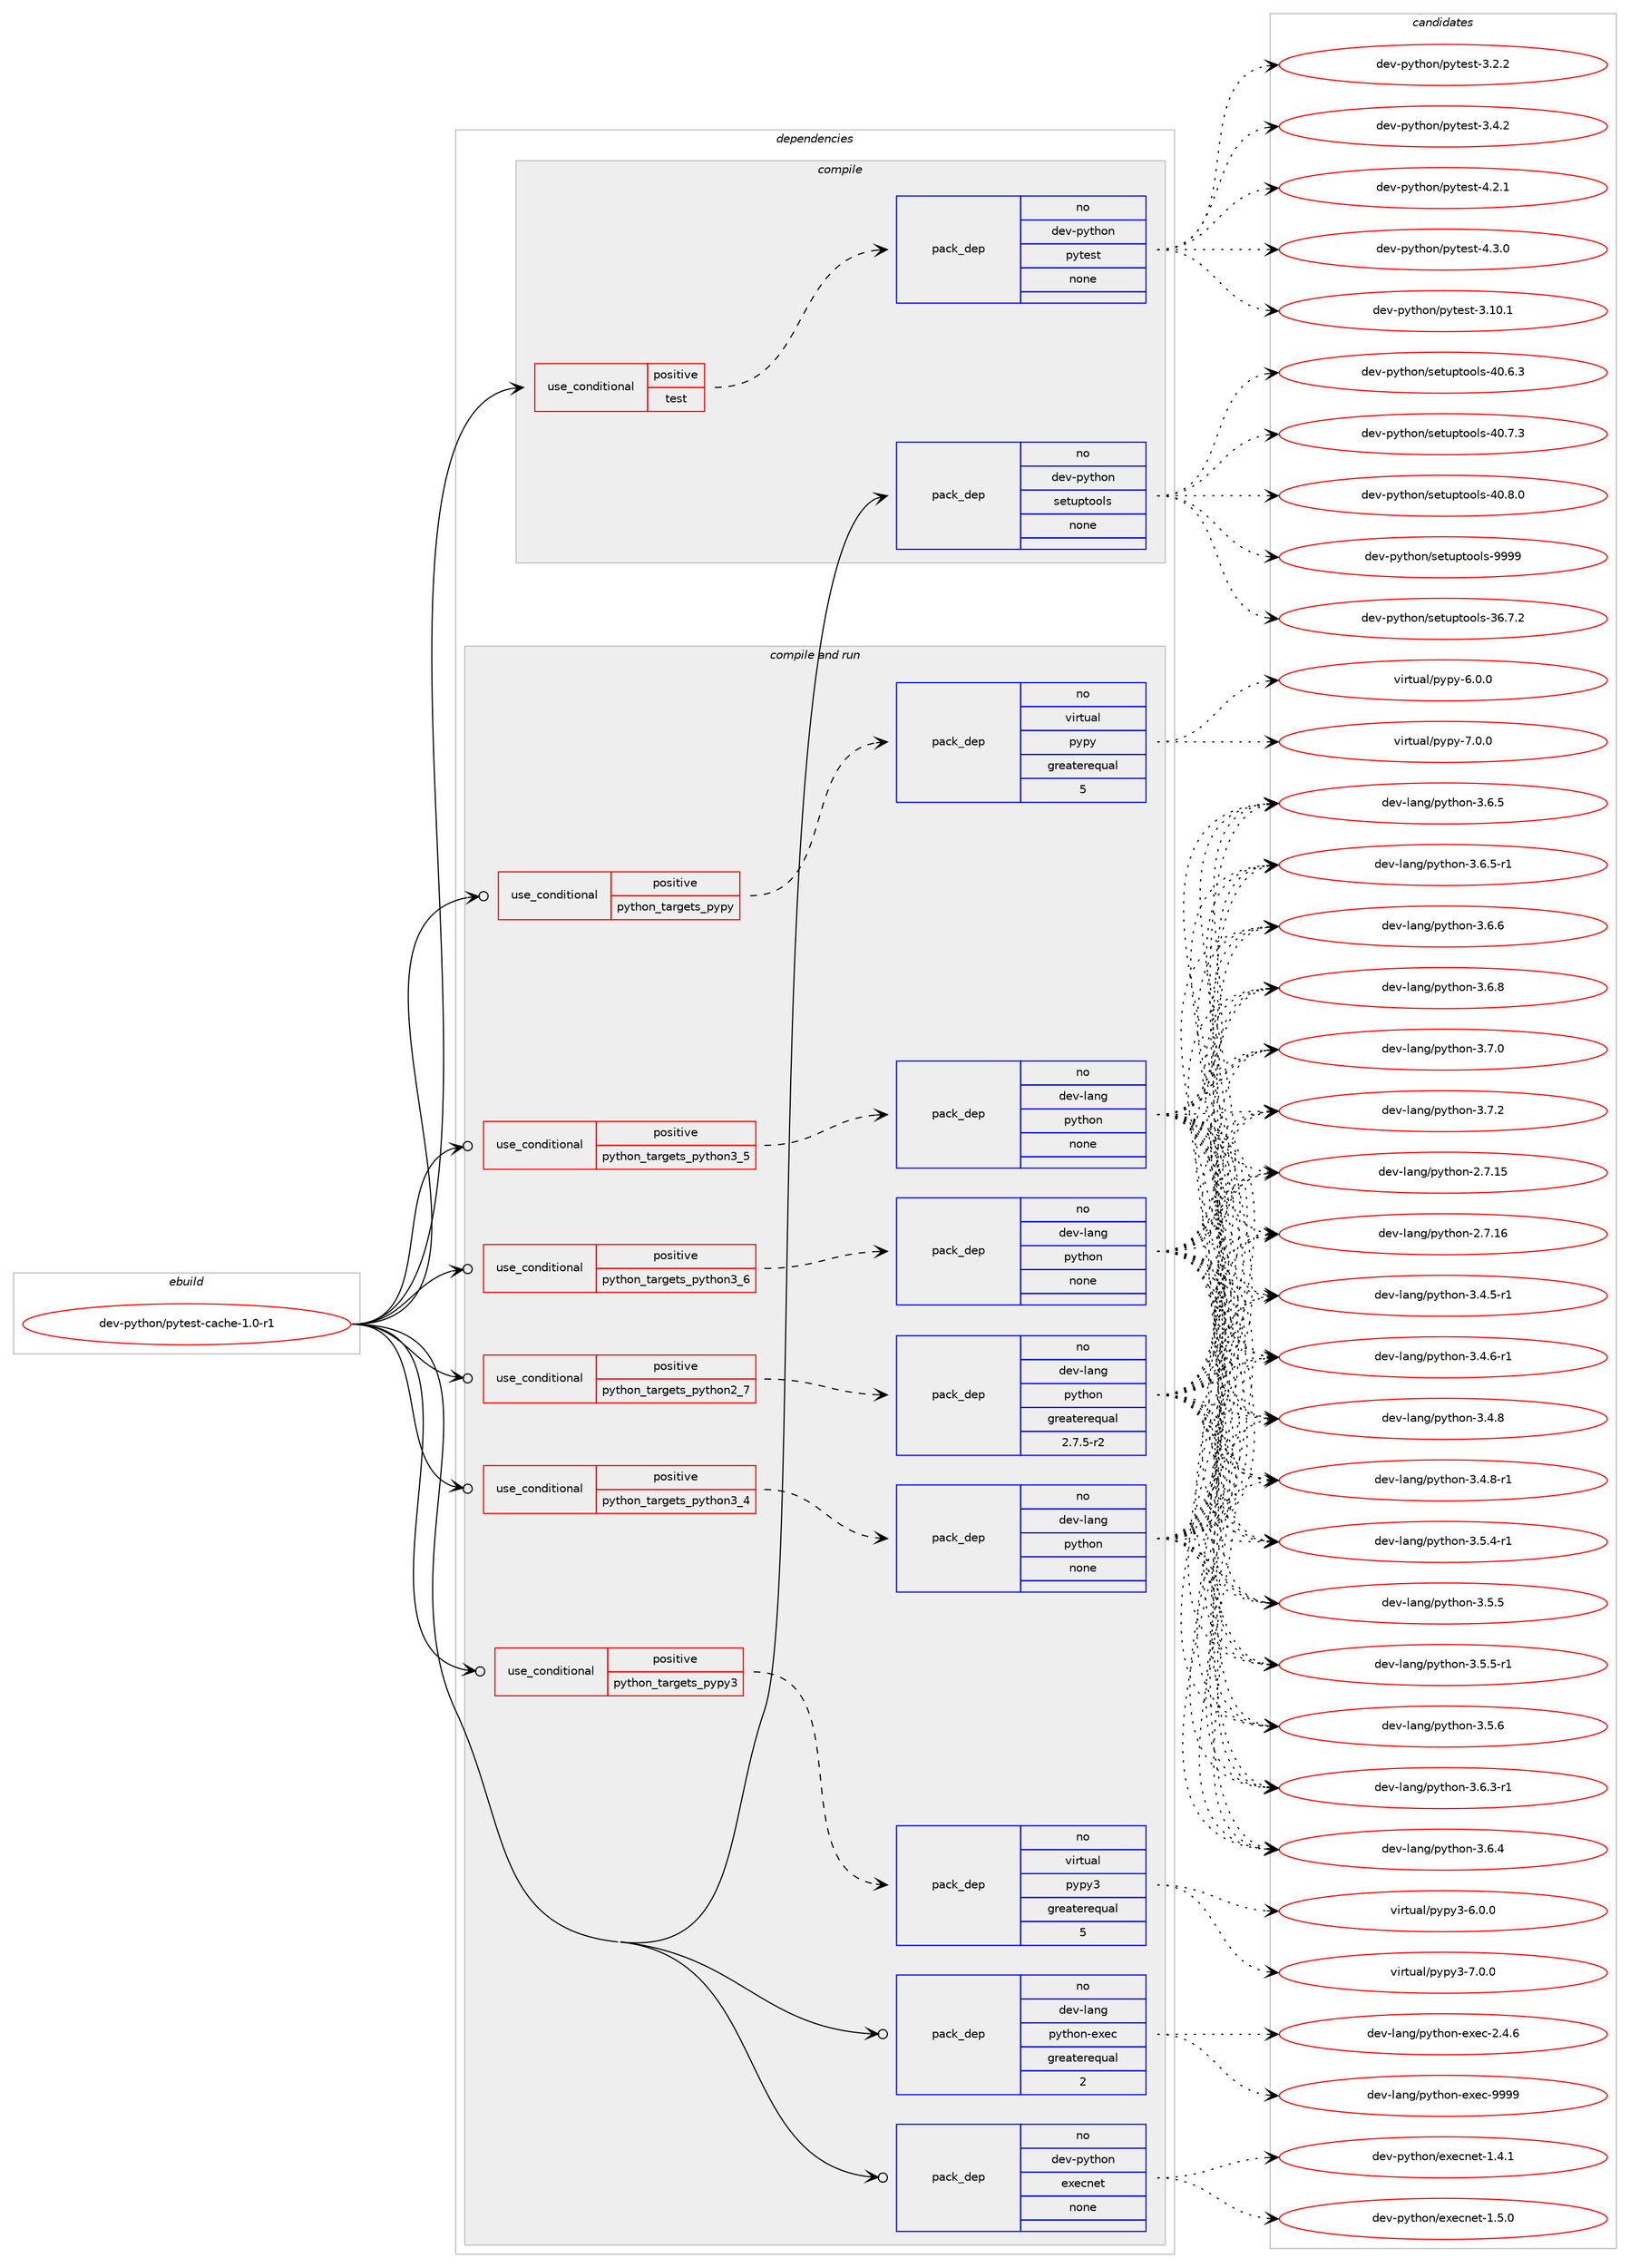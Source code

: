 digraph prolog {

# *************
# Graph options
# *************

newrank=true;
concentrate=true;
compound=true;
graph [rankdir=LR,fontname=Helvetica,fontsize=10,ranksep=1.5];#, ranksep=2.5, nodesep=0.2];
edge  [arrowhead=vee];
node  [fontname=Helvetica,fontsize=10];

# **********
# The ebuild
# **********

subgraph cluster_leftcol {
color=gray;
rank=same;
label=<<i>ebuild</i>>;
id [label="dev-python/pytest-cache-1.0-r1", color=red, width=4, href="../dev-python/pytest-cache-1.0-r1.svg"];
}

# ****************
# The dependencies
# ****************

subgraph cluster_midcol {
color=gray;
label=<<i>dependencies</i>>;
subgraph cluster_compile {
fillcolor="#eeeeee";
style=filled;
label=<<i>compile</i>>;
subgraph cond381991 {
dependency1432913 [label=<<TABLE BORDER="0" CELLBORDER="1" CELLSPACING="0" CELLPADDING="4"><TR><TD ROWSPAN="3" CELLPADDING="10">use_conditional</TD></TR><TR><TD>positive</TD></TR><TR><TD>test</TD></TR></TABLE>>, shape=none, color=red];
subgraph pack1027578 {
dependency1432914 [label=<<TABLE BORDER="0" CELLBORDER="1" CELLSPACING="0" CELLPADDING="4" WIDTH="220"><TR><TD ROWSPAN="6" CELLPADDING="30">pack_dep</TD></TR><TR><TD WIDTH="110">no</TD></TR><TR><TD>dev-python</TD></TR><TR><TD>pytest</TD></TR><TR><TD>none</TD></TR><TR><TD></TD></TR></TABLE>>, shape=none, color=blue];
}
dependency1432913:e -> dependency1432914:w [weight=20,style="dashed",arrowhead="vee"];
}
id:e -> dependency1432913:w [weight=20,style="solid",arrowhead="vee"];
subgraph pack1027579 {
dependency1432915 [label=<<TABLE BORDER="0" CELLBORDER="1" CELLSPACING="0" CELLPADDING="4" WIDTH="220"><TR><TD ROWSPAN="6" CELLPADDING="30">pack_dep</TD></TR><TR><TD WIDTH="110">no</TD></TR><TR><TD>dev-python</TD></TR><TR><TD>setuptools</TD></TR><TR><TD>none</TD></TR><TR><TD></TD></TR></TABLE>>, shape=none, color=blue];
}
id:e -> dependency1432915:w [weight=20,style="solid",arrowhead="vee"];
}
subgraph cluster_compileandrun {
fillcolor="#eeeeee";
style=filled;
label=<<i>compile and run</i>>;
subgraph cond381992 {
dependency1432916 [label=<<TABLE BORDER="0" CELLBORDER="1" CELLSPACING="0" CELLPADDING="4"><TR><TD ROWSPAN="3" CELLPADDING="10">use_conditional</TD></TR><TR><TD>positive</TD></TR><TR><TD>python_targets_pypy</TD></TR></TABLE>>, shape=none, color=red];
subgraph pack1027580 {
dependency1432917 [label=<<TABLE BORDER="0" CELLBORDER="1" CELLSPACING="0" CELLPADDING="4" WIDTH="220"><TR><TD ROWSPAN="6" CELLPADDING="30">pack_dep</TD></TR><TR><TD WIDTH="110">no</TD></TR><TR><TD>virtual</TD></TR><TR><TD>pypy</TD></TR><TR><TD>greaterequal</TD></TR><TR><TD>5</TD></TR></TABLE>>, shape=none, color=blue];
}
dependency1432916:e -> dependency1432917:w [weight=20,style="dashed",arrowhead="vee"];
}
id:e -> dependency1432916:w [weight=20,style="solid",arrowhead="odotvee"];
subgraph cond381993 {
dependency1432918 [label=<<TABLE BORDER="0" CELLBORDER="1" CELLSPACING="0" CELLPADDING="4"><TR><TD ROWSPAN="3" CELLPADDING="10">use_conditional</TD></TR><TR><TD>positive</TD></TR><TR><TD>python_targets_pypy3</TD></TR></TABLE>>, shape=none, color=red];
subgraph pack1027581 {
dependency1432919 [label=<<TABLE BORDER="0" CELLBORDER="1" CELLSPACING="0" CELLPADDING="4" WIDTH="220"><TR><TD ROWSPAN="6" CELLPADDING="30">pack_dep</TD></TR><TR><TD WIDTH="110">no</TD></TR><TR><TD>virtual</TD></TR><TR><TD>pypy3</TD></TR><TR><TD>greaterequal</TD></TR><TR><TD>5</TD></TR></TABLE>>, shape=none, color=blue];
}
dependency1432918:e -> dependency1432919:w [weight=20,style="dashed",arrowhead="vee"];
}
id:e -> dependency1432918:w [weight=20,style="solid",arrowhead="odotvee"];
subgraph cond381994 {
dependency1432920 [label=<<TABLE BORDER="0" CELLBORDER="1" CELLSPACING="0" CELLPADDING="4"><TR><TD ROWSPAN="3" CELLPADDING="10">use_conditional</TD></TR><TR><TD>positive</TD></TR><TR><TD>python_targets_python2_7</TD></TR></TABLE>>, shape=none, color=red];
subgraph pack1027582 {
dependency1432921 [label=<<TABLE BORDER="0" CELLBORDER="1" CELLSPACING="0" CELLPADDING="4" WIDTH="220"><TR><TD ROWSPAN="6" CELLPADDING="30">pack_dep</TD></TR><TR><TD WIDTH="110">no</TD></TR><TR><TD>dev-lang</TD></TR><TR><TD>python</TD></TR><TR><TD>greaterequal</TD></TR><TR><TD>2.7.5-r2</TD></TR></TABLE>>, shape=none, color=blue];
}
dependency1432920:e -> dependency1432921:w [weight=20,style="dashed",arrowhead="vee"];
}
id:e -> dependency1432920:w [weight=20,style="solid",arrowhead="odotvee"];
subgraph cond381995 {
dependency1432922 [label=<<TABLE BORDER="0" CELLBORDER="1" CELLSPACING="0" CELLPADDING="4"><TR><TD ROWSPAN="3" CELLPADDING="10">use_conditional</TD></TR><TR><TD>positive</TD></TR><TR><TD>python_targets_python3_4</TD></TR></TABLE>>, shape=none, color=red];
subgraph pack1027583 {
dependency1432923 [label=<<TABLE BORDER="0" CELLBORDER="1" CELLSPACING="0" CELLPADDING="4" WIDTH="220"><TR><TD ROWSPAN="6" CELLPADDING="30">pack_dep</TD></TR><TR><TD WIDTH="110">no</TD></TR><TR><TD>dev-lang</TD></TR><TR><TD>python</TD></TR><TR><TD>none</TD></TR><TR><TD></TD></TR></TABLE>>, shape=none, color=blue];
}
dependency1432922:e -> dependency1432923:w [weight=20,style="dashed",arrowhead="vee"];
}
id:e -> dependency1432922:w [weight=20,style="solid",arrowhead="odotvee"];
subgraph cond381996 {
dependency1432924 [label=<<TABLE BORDER="0" CELLBORDER="1" CELLSPACING="0" CELLPADDING="4"><TR><TD ROWSPAN="3" CELLPADDING="10">use_conditional</TD></TR><TR><TD>positive</TD></TR><TR><TD>python_targets_python3_5</TD></TR></TABLE>>, shape=none, color=red];
subgraph pack1027584 {
dependency1432925 [label=<<TABLE BORDER="0" CELLBORDER="1" CELLSPACING="0" CELLPADDING="4" WIDTH="220"><TR><TD ROWSPAN="6" CELLPADDING="30">pack_dep</TD></TR><TR><TD WIDTH="110">no</TD></TR><TR><TD>dev-lang</TD></TR><TR><TD>python</TD></TR><TR><TD>none</TD></TR><TR><TD></TD></TR></TABLE>>, shape=none, color=blue];
}
dependency1432924:e -> dependency1432925:w [weight=20,style="dashed",arrowhead="vee"];
}
id:e -> dependency1432924:w [weight=20,style="solid",arrowhead="odotvee"];
subgraph cond381997 {
dependency1432926 [label=<<TABLE BORDER="0" CELLBORDER="1" CELLSPACING="0" CELLPADDING="4"><TR><TD ROWSPAN="3" CELLPADDING="10">use_conditional</TD></TR><TR><TD>positive</TD></TR><TR><TD>python_targets_python3_6</TD></TR></TABLE>>, shape=none, color=red];
subgraph pack1027585 {
dependency1432927 [label=<<TABLE BORDER="0" CELLBORDER="1" CELLSPACING="0" CELLPADDING="4" WIDTH="220"><TR><TD ROWSPAN="6" CELLPADDING="30">pack_dep</TD></TR><TR><TD WIDTH="110">no</TD></TR><TR><TD>dev-lang</TD></TR><TR><TD>python</TD></TR><TR><TD>none</TD></TR><TR><TD></TD></TR></TABLE>>, shape=none, color=blue];
}
dependency1432926:e -> dependency1432927:w [weight=20,style="dashed",arrowhead="vee"];
}
id:e -> dependency1432926:w [weight=20,style="solid",arrowhead="odotvee"];
subgraph pack1027586 {
dependency1432928 [label=<<TABLE BORDER="0" CELLBORDER="1" CELLSPACING="0" CELLPADDING="4" WIDTH="220"><TR><TD ROWSPAN="6" CELLPADDING="30">pack_dep</TD></TR><TR><TD WIDTH="110">no</TD></TR><TR><TD>dev-lang</TD></TR><TR><TD>python-exec</TD></TR><TR><TD>greaterequal</TD></TR><TR><TD>2</TD></TR></TABLE>>, shape=none, color=blue];
}
id:e -> dependency1432928:w [weight=20,style="solid",arrowhead="odotvee"];
subgraph pack1027587 {
dependency1432929 [label=<<TABLE BORDER="0" CELLBORDER="1" CELLSPACING="0" CELLPADDING="4" WIDTH="220"><TR><TD ROWSPAN="6" CELLPADDING="30">pack_dep</TD></TR><TR><TD WIDTH="110">no</TD></TR><TR><TD>dev-python</TD></TR><TR><TD>execnet</TD></TR><TR><TD>none</TD></TR><TR><TD></TD></TR></TABLE>>, shape=none, color=blue];
}
id:e -> dependency1432929:w [weight=20,style="solid",arrowhead="odotvee"];
}
subgraph cluster_run {
fillcolor="#eeeeee";
style=filled;
label=<<i>run</i>>;
}
}

# **************
# The candidates
# **************

subgraph cluster_choices {
rank=same;
color=gray;
label=<<i>candidates</i>>;

subgraph choice1027578 {
color=black;
nodesep=1;
choice100101118451121211161041111104711212111610111511645514649484649 [label="dev-python/pytest-3.10.1", color=red, width=4,href="../dev-python/pytest-3.10.1.svg"];
choice1001011184511212111610411111047112121116101115116455146504650 [label="dev-python/pytest-3.2.2", color=red, width=4,href="../dev-python/pytest-3.2.2.svg"];
choice1001011184511212111610411111047112121116101115116455146524650 [label="dev-python/pytest-3.4.2", color=red, width=4,href="../dev-python/pytest-3.4.2.svg"];
choice1001011184511212111610411111047112121116101115116455246504649 [label="dev-python/pytest-4.2.1", color=red, width=4,href="../dev-python/pytest-4.2.1.svg"];
choice1001011184511212111610411111047112121116101115116455246514648 [label="dev-python/pytest-4.3.0", color=red, width=4,href="../dev-python/pytest-4.3.0.svg"];
dependency1432914:e -> choice100101118451121211161041111104711212111610111511645514649484649:w [style=dotted,weight="100"];
dependency1432914:e -> choice1001011184511212111610411111047112121116101115116455146504650:w [style=dotted,weight="100"];
dependency1432914:e -> choice1001011184511212111610411111047112121116101115116455146524650:w [style=dotted,weight="100"];
dependency1432914:e -> choice1001011184511212111610411111047112121116101115116455246504649:w [style=dotted,weight="100"];
dependency1432914:e -> choice1001011184511212111610411111047112121116101115116455246514648:w [style=dotted,weight="100"];
}
subgraph choice1027579 {
color=black;
nodesep=1;
choice100101118451121211161041111104711510111611711211611111110811545515446554650 [label="dev-python/setuptools-36.7.2", color=red, width=4,href="../dev-python/setuptools-36.7.2.svg"];
choice100101118451121211161041111104711510111611711211611111110811545524846544651 [label="dev-python/setuptools-40.6.3", color=red, width=4,href="../dev-python/setuptools-40.6.3.svg"];
choice100101118451121211161041111104711510111611711211611111110811545524846554651 [label="dev-python/setuptools-40.7.3", color=red, width=4,href="../dev-python/setuptools-40.7.3.svg"];
choice100101118451121211161041111104711510111611711211611111110811545524846564648 [label="dev-python/setuptools-40.8.0", color=red, width=4,href="../dev-python/setuptools-40.8.0.svg"];
choice10010111845112121116104111110471151011161171121161111111081154557575757 [label="dev-python/setuptools-9999", color=red, width=4,href="../dev-python/setuptools-9999.svg"];
dependency1432915:e -> choice100101118451121211161041111104711510111611711211611111110811545515446554650:w [style=dotted,weight="100"];
dependency1432915:e -> choice100101118451121211161041111104711510111611711211611111110811545524846544651:w [style=dotted,weight="100"];
dependency1432915:e -> choice100101118451121211161041111104711510111611711211611111110811545524846554651:w [style=dotted,weight="100"];
dependency1432915:e -> choice100101118451121211161041111104711510111611711211611111110811545524846564648:w [style=dotted,weight="100"];
dependency1432915:e -> choice10010111845112121116104111110471151011161171121161111111081154557575757:w [style=dotted,weight="100"];
}
subgraph choice1027580 {
color=black;
nodesep=1;
choice1181051141161179710847112121112121455446484648 [label="virtual/pypy-6.0.0", color=red, width=4,href="../virtual/pypy-6.0.0.svg"];
choice1181051141161179710847112121112121455546484648 [label="virtual/pypy-7.0.0", color=red, width=4,href="../virtual/pypy-7.0.0.svg"];
dependency1432917:e -> choice1181051141161179710847112121112121455446484648:w [style=dotted,weight="100"];
dependency1432917:e -> choice1181051141161179710847112121112121455546484648:w [style=dotted,weight="100"];
}
subgraph choice1027581 {
color=black;
nodesep=1;
choice118105114116117971084711212111212151455446484648 [label="virtual/pypy3-6.0.0", color=red, width=4,href="../virtual/pypy3-6.0.0.svg"];
choice118105114116117971084711212111212151455546484648 [label="virtual/pypy3-7.0.0", color=red, width=4,href="../virtual/pypy3-7.0.0.svg"];
dependency1432919:e -> choice118105114116117971084711212111212151455446484648:w [style=dotted,weight="100"];
dependency1432919:e -> choice118105114116117971084711212111212151455546484648:w [style=dotted,weight="100"];
}
subgraph choice1027582 {
color=black;
nodesep=1;
choice10010111845108971101034711212111610411111045504655464953 [label="dev-lang/python-2.7.15", color=red, width=4,href="../dev-lang/python-2.7.15.svg"];
choice10010111845108971101034711212111610411111045504655464954 [label="dev-lang/python-2.7.16", color=red, width=4,href="../dev-lang/python-2.7.16.svg"];
choice1001011184510897110103471121211161041111104551465246534511449 [label="dev-lang/python-3.4.5-r1", color=red, width=4,href="../dev-lang/python-3.4.5-r1.svg"];
choice1001011184510897110103471121211161041111104551465246544511449 [label="dev-lang/python-3.4.6-r1", color=red, width=4,href="../dev-lang/python-3.4.6-r1.svg"];
choice100101118451089711010347112121116104111110455146524656 [label="dev-lang/python-3.4.8", color=red, width=4,href="../dev-lang/python-3.4.8.svg"];
choice1001011184510897110103471121211161041111104551465246564511449 [label="dev-lang/python-3.4.8-r1", color=red, width=4,href="../dev-lang/python-3.4.8-r1.svg"];
choice1001011184510897110103471121211161041111104551465346524511449 [label="dev-lang/python-3.5.4-r1", color=red, width=4,href="../dev-lang/python-3.5.4-r1.svg"];
choice100101118451089711010347112121116104111110455146534653 [label="dev-lang/python-3.5.5", color=red, width=4,href="../dev-lang/python-3.5.5.svg"];
choice1001011184510897110103471121211161041111104551465346534511449 [label="dev-lang/python-3.5.5-r1", color=red, width=4,href="../dev-lang/python-3.5.5-r1.svg"];
choice100101118451089711010347112121116104111110455146534654 [label="dev-lang/python-3.5.6", color=red, width=4,href="../dev-lang/python-3.5.6.svg"];
choice1001011184510897110103471121211161041111104551465446514511449 [label="dev-lang/python-3.6.3-r1", color=red, width=4,href="../dev-lang/python-3.6.3-r1.svg"];
choice100101118451089711010347112121116104111110455146544652 [label="dev-lang/python-3.6.4", color=red, width=4,href="../dev-lang/python-3.6.4.svg"];
choice100101118451089711010347112121116104111110455146544653 [label="dev-lang/python-3.6.5", color=red, width=4,href="../dev-lang/python-3.6.5.svg"];
choice1001011184510897110103471121211161041111104551465446534511449 [label="dev-lang/python-3.6.5-r1", color=red, width=4,href="../dev-lang/python-3.6.5-r1.svg"];
choice100101118451089711010347112121116104111110455146544654 [label="dev-lang/python-3.6.6", color=red, width=4,href="../dev-lang/python-3.6.6.svg"];
choice100101118451089711010347112121116104111110455146544656 [label="dev-lang/python-3.6.8", color=red, width=4,href="../dev-lang/python-3.6.8.svg"];
choice100101118451089711010347112121116104111110455146554648 [label="dev-lang/python-3.7.0", color=red, width=4,href="../dev-lang/python-3.7.0.svg"];
choice100101118451089711010347112121116104111110455146554650 [label="dev-lang/python-3.7.2", color=red, width=4,href="../dev-lang/python-3.7.2.svg"];
dependency1432921:e -> choice10010111845108971101034711212111610411111045504655464953:w [style=dotted,weight="100"];
dependency1432921:e -> choice10010111845108971101034711212111610411111045504655464954:w [style=dotted,weight="100"];
dependency1432921:e -> choice1001011184510897110103471121211161041111104551465246534511449:w [style=dotted,weight="100"];
dependency1432921:e -> choice1001011184510897110103471121211161041111104551465246544511449:w [style=dotted,weight="100"];
dependency1432921:e -> choice100101118451089711010347112121116104111110455146524656:w [style=dotted,weight="100"];
dependency1432921:e -> choice1001011184510897110103471121211161041111104551465246564511449:w [style=dotted,weight="100"];
dependency1432921:e -> choice1001011184510897110103471121211161041111104551465346524511449:w [style=dotted,weight="100"];
dependency1432921:e -> choice100101118451089711010347112121116104111110455146534653:w [style=dotted,weight="100"];
dependency1432921:e -> choice1001011184510897110103471121211161041111104551465346534511449:w [style=dotted,weight="100"];
dependency1432921:e -> choice100101118451089711010347112121116104111110455146534654:w [style=dotted,weight="100"];
dependency1432921:e -> choice1001011184510897110103471121211161041111104551465446514511449:w [style=dotted,weight="100"];
dependency1432921:e -> choice100101118451089711010347112121116104111110455146544652:w [style=dotted,weight="100"];
dependency1432921:e -> choice100101118451089711010347112121116104111110455146544653:w [style=dotted,weight="100"];
dependency1432921:e -> choice1001011184510897110103471121211161041111104551465446534511449:w [style=dotted,weight="100"];
dependency1432921:e -> choice100101118451089711010347112121116104111110455146544654:w [style=dotted,weight="100"];
dependency1432921:e -> choice100101118451089711010347112121116104111110455146544656:w [style=dotted,weight="100"];
dependency1432921:e -> choice100101118451089711010347112121116104111110455146554648:w [style=dotted,weight="100"];
dependency1432921:e -> choice100101118451089711010347112121116104111110455146554650:w [style=dotted,weight="100"];
}
subgraph choice1027583 {
color=black;
nodesep=1;
choice10010111845108971101034711212111610411111045504655464953 [label="dev-lang/python-2.7.15", color=red, width=4,href="../dev-lang/python-2.7.15.svg"];
choice10010111845108971101034711212111610411111045504655464954 [label="dev-lang/python-2.7.16", color=red, width=4,href="../dev-lang/python-2.7.16.svg"];
choice1001011184510897110103471121211161041111104551465246534511449 [label="dev-lang/python-3.4.5-r1", color=red, width=4,href="../dev-lang/python-3.4.5-r1.svg"];
choice1001011184510897110103471121211161041111104551465246544511449 [label="dev-lang/python-3.4.6-r1", color=red, width=4,href="../dev-lang/python-3.4.6-r1.svg"];
choice100101118451089711010347112121116104111110455146524656 [label="dev-lang/python-3.4.8", color=red, width=4,href="../dev-lang/python-3.4.8.svg"];
choice1001011184510897110103471121211161041111104551465246564511449 [label="dev-lang/python-3.4.8-r1", color=red, width=4,href="../dev-lang/python-3.4.8-r1.svg"];
choice1001011184510897110103471121211161041111104551465346524511449 [label="dev-lang/python-3.5.4-r1", color=red, width=4,href="../dev-lang/python-3.5.4-r1.svg"];
choice100101118451089711010347112121116104111110455146534653 [label="dev-lang/python-3.5.5", color=red, width=4,href="../dev-lang/python-3.5.5.svg"];
choice1001011184510897110103471121211161041111104551465346534511449 [label="dev-lang/python-3.5.5-r1", color=red, width=4,href="../dev-lang/python-3.5.5-r1.svg"];
choice100101118451089711010347112121116104111110455146534654 [label="dev-lang/python-3.5.6", color=red, width=4,href="../dev-lang/python-3.5.6.svg"];
choice1001011184510897110103471121211161041111104551465446514511449 [label="dev-lang/python-3.6.3-r1", color=red, width=4,href="../dev-lang/python-3.6.3-r1.svg"];
choice100101118451089711010347112121116104111110455146544652 [label="dev-lang/python-3.6.4", color=red, width=4,href="../dev-lang/python-3.6.4.svg"];
choice100101118451089711010347112121116104111110455146544653 [label="dev-lang/python-3.6.5", color=red, width=4,href="../dev-lang/python-3.6.5.svg"];
choice1001011184510897110103471121211161041111104551465446534511449 [label="dev-lang/python-3.6.5-r1", color=red, width=4,href="../dev-lang/python-3.6.5-r1.svg"];
choice100101118451089711010347112121116104111110455146544654 [label="dev-lang/python-3.6.6", color=red, width=4,href="../dev-lang/python-3.6.6.svg"];
choice100101118451089711010347112121116104111110455146544656 [label="dev-lang/python-3.6.8", color=red, width=4,href="../dev-lang/python-3.6.8.svg"];
choice100101118451089711010347112121116104111110455146554648 [label="dev-lang/python-3.7.0", color=red, width=4,href="../dev-lang/python-3.7.0.svg"];
choice100101118451089711010347112121116104111110455146554650 [label="dev-lang/python-3.7.2", color=red, width=4,href="../dev-lang/python-3.7.2.svg"];
dependency1432923:e -> choice10010111845108971101034711212111610411111045504655464953:w [style=dotted,weight="100"];
dependency1432923:e -> choice10010111845108971101034711212111610411111045504655464954:w [style=dotted,weight="100"];
dependency1432923:e -> choice1001011184510897110103471121211161041111104551465246534511449:w [style=dotted,weight="100"];
dependency1432923:e -> choice1001011184510897110103471121211161041111104551465246544511449:w [style=dotted,weight="100"];
dependency1432923:e -> choice100101118451089711010347112121116104111110455146524656:w [style=dotted,weight="100"];
dependency1432923:e -> choice1001011184510897110103471121211161041111104551465246564511449:w [style=dotted,weight="100"];
dependency1432923:e -> choice1001011184510897110103471121211161041111104551465346524511449:w [style=dotted,weight="100"];
dependency1432923:e -> choice100101118451089711010347112121116104111110455146534653:w [style=dotted,weight="100"];
dependency1432923:e -> choice1001011184510897110103471121211161041111104551465346534511449:w [style=dotted,weight="100"];
dependency1432923:e -> choice100101118451089711010347112121116104111110455146534654:w [style=dotted,weight="100"];
dependency1432923:e -> choice1001011184510897110103471121211161041111104551465446514511449:w [style=dotted,weight="100"];
dependency1432923:e -> choice100101118451089711010347112121116104111110455146544652:w [style=dotted,weight="100"];
dependency1432923:e -> choice100101118451089711010347112121116104111110455146544653:w [style=dotted,weight="100"];
dependency1432923:e -> choice1001011184510897110103471121211161041111104551465446534511449:w [style=dotted,weight="100"];
dependency1432923:e -> choice100101118451089711010347112121116104111110455146544654:w [style=dotted,weight="100"];
dependency1432923:e -> choice100101118451089711010347112121116104111110455146544656:w [style=dotted,weight="100"];
dependency1432923:e -> choice100101118451089711010347112121116104111110455146554648:w [style=dotted,weight="100"];
dependency1432923:e -> choice100101118451089711010347112121116104111110455146554650:w [style=dotted,weight="100"];
}
subgraph choice1027584 {
color=black;
nodesep=1;
choice10010111845108971101034711212111610411111045504655464953 [label="dev-lang/python-2.7.15", color=red, width=4,href="../dev-lang/python-2.7.15.svg"];
choice10010111845108971101034711212111610411111045504655464954 [label="dev-lang/python-2.7.16", color=red, width=4,href="../dev-lang/python-2.7.16.svg"];
choice1001011184510897110103471121211161041111104551465246534511449 [label="dev-lang/python-3.4.5-r1", color=red, width=4,href="../dev-lang/python-3.4.5-r1.svg"];
choice1001011184510897110103471121211161041111104551465246544511449 [label="dev-lang/python-3.4.6-r1", color=red, width=4,href="../dev-lang/python-3.4.6-r1.svg"];
choice100101118451089711010347112121116104111110455146524656 [label="dev-lang/python-3.4.8", color=red, width=4,href="../dev-lang/python-3.4.8.svg"];
choice1001011184510897110103471121211161041111104551465246564511449 [label="dev-lang/python-3.4.8-r1", color=red, width=4,href="../dev-lang/python-3.4.8-r1.svg"];
choice1001011184510897110103471121211161041111104551465346524511449 [label="dev-lang/python-3.5.4-r1", color=red, width=4,href="../dev-lang/python-3.5.4-r1.svg"];
choice100101118451089711010347112121116104111110455146534653 [label="dev-lang/python-3.5.5", color=red, width=4,href="../dev-lang/python-3.5.5.svg"];
choice1001011184510897110103471121211161041111104551465346534511449 [label="dev-lang/python-3.5.5-r1", color=red, width=4,href="../dev-lang/python-3.5.5-r1.svg"];
choice100101118451089711010347112121116104111110455146534654 [label="dev-lang/python-3.5.6", color=red, width=4,href="../dev-lang/python-3.5.6.svg"];
choice1001011184510897110103471121211161041111104551465446514511449 [label="dev-lang/python-3.6.3-r1", color=red, width=4,href="../dev-lang/python-3.6.3-r1.svg"];
choice100101118451089711010347112121116104111110455146544652 [label="dev-lang/python-3.6.4", color=red, width=4,href="../dev-lang/python-3.6.4.svg"];
choice100101118451089711010347112121116104111110455146544653 [label="dev-lang/python-3.6.5", color=red, width=4,href="../dev-lang/python-3.6.5.svg"];
choice1001011184510897110103471121211161041111104551465446534511449 [label="dev-lang/python-3.6.5-r1", color=red, width=4,href="../dev-lang/python-3.6.5-r1.svg"];
choice100101118451089711010347112121116104111110455146544654 [label="dev-lang/python-3.6.6", color=red, width=4,href="../dev-lang/python-3.6.6.svg"];
choice100101118451089711010347112121116104111110455146544656 [label="dev-lang/python-3.6.8", color=red, width=4,href="../dev-lang/python-3.6.8.svg"];
choice100101118451089711010347112121116104111110455146554648 [label="dev-lang/python-3.7.0", color=red, width=4,href="../dev-lang/python-3.7.0.svg"];
choice100101118451089711010347112121116104111110455146554650 [label="dev-lang/python-3.7.2", color=red, width=4,href="../dev-lang/python-3.7.2.svg"];
dependency1432925:e -> choice10010111845108971101034711212111610411111045504655464953:w [style=dotted,weight="100"];
dependency1432925:e -> choice10010111845108971101034711212111610411111045504655464954:w [style=dotted,weight="100"];
dependency1432925:e -> choice1001011184510897110103471121211161041111104551465246534511449:w [style=dotted,weight="100"];
dependency1432925:e -> choice1001011184510897110103471121211161041111104551465246544511449:w [style=dotted,weight="100"];
dependency1432925:e -> choice100101118451089711010347112121116104111110455146524656:w [style=dotted,weight="100"];
dependency1432925:e -> choice1001011184510897110103471121211161041111104551465246564511449:w [style=dotted,weight="100"];
dependency1432925:e -> choice1001011184510897110103471121211161041111104551465346524511449:w [style=dotted,weight="100"];
dependency1432925:e -> choice100101118451089711010347112121116104111110455146534653:w [style=dotted,weight="100"];
dependency1432925:e -> choice1001011184510897110103471121211161041111104551465346534511449:w [style=dotted,weight="100"];
dependency1432925:e -> choice100101118451089711010347112121116104111110455146534654:w [style=dotted,weight="100"];
dependency1432925:e -> choice1001011184510897110103471121211161041111104551465446514511449:w [style=dotted,weight="100"];
dependency1432925:e -> choice100101118451089711010347112121116104111110455146544652:w [style=dotted,weight="100"];
dependency1432925:e -> choice100101118451089711010347112121116104111110455146544653:w [style=dotted,weight="100"];
dependency1432925:e -> choice1001011184510897110103471121211161041111104551465446534511449:w [style=dotted,weight="100"];
dependency1432925:e -> choice100101118451089711010347112121116104111110455146544654:w [style=dotted,weight="100"];
dependency1432925:e -> choice100101118451089711010347112121116104111110455146544656:w [style=dotted,weight="100"];
dependency1432925:e -> choice100101118451089711010347112121116104111110455146554648:w [style=dotted,weight="100"];
dependency1432925:e -> choice100101118451089711010347112121116104111110455146554650:w [style=dotted,weight="100"];
}
subgraph choice1027585 {
color=black;
nodesep=1;
choice10010111845108971101034711212111610411111045504655464953 [label="dev-lang/python-2.7.15", color=red, width=4,href="../dev-lang/python-2.7.15.svg"];
choice10010111845108971101034711212111610411111045504655464954 [label="dev-lang/python-2.7.16", color=red, width=4,href="../dev-lang/python-2.7.16.svg"];
choice1001011184510897110103471121211161041111104551465246534511449 [label="dev-lang/python-3.4.5-r1", color=red, width=4,href="../dev-lang/python-3.4.5-r1.svg"];
choice1001011184510897110103471121211161041111104551465246544511449 [label="dev-lang/python-3.4.6-r1", color=red, width=4,href="../dev-lang/python-3.4.6-r1.svg"];
choice100101118451089711010347112121116104111110455146524656 [label="dev-lang/python-3.4.8", color=red, width=4,href="../dev-lang/python-3.4.8.svg"];
choice1001011184510897110103471121211161041111104551465246564511449 [label="dev-lang/python-3.4.8-r1", color=red, width=4,href="../dev-lang/python-3.4.8-r1.svg"];
choice1001011184510897110103471121211161041111104551465346524511449 [label="dev-lang/python-3.5.4-r1", color=red, width=4,href="../dev-lang/python-3.5.4-r1.svg"];
choice100101118451089711010347112121116104111110455146534653 [label="dev-lang/python-3.5.5", color=red, width=4,href="../dev-lang/python-3.5.5.svg"];
choice1001011184510897110103471121211161041111104551465346534511449 [label="dev-lang/python-3.5.5-r1", color=red, width=4,href="../dev-lang/python-3.5.5-r1.svg"];
choice100101118451089711010347112121116104111110455146534654 [label="dev-lang/python-3.5.6", color=red, width=4,href="../dev-lang/python-3.5.6.svg"];
choice1001011184510897110103471121211161041111104551465446514511449 [label="dev-lang/python-3.6.3-r1", color=red, width=4,href="../dev-lang/python-3.6.3-r1.svg"];
choice100101118451089711010347112121116104111110455146544652 [label="dev-lang/python-3.6.4", color=red, width=4,href="../dev-lang/python-3.6.4.svg"];
choice100101118451089711010347112121116104111110455146544653 [label="dev-lang/python-3.6.5", color=red, width=4,href="../dev-lang/python-3.6.5.svg"];
choice1001011184510897110103471121211161041111104551465446534511449 [label="dev-lang/python-3.6.5-r1", color=red, width=4,href="../dev-lang/python-3.6.5-r1.svg"];
choice100101118451089711010347112121116104111110455146544654 [label="dev-lang/python-3.6.6", color=red, width=4,href="../dev-lang/python-3.6.6.svg"];
choice100101118451089711010347112121116104111110455146544656 [label="dev-lang/python-3.6.8", color=red, width=4,href="../dev-lang/python-3.6.8.svg"];
choice100101118451089711010347112121116104111110455146554648 [label="dev-lang/python-3.7.0", color=red, width=4,href="../dev-lang/python-3.7.0.svg"];
choice100101118451089711010347112121116104111110455146554650 [label="dev-lang/python-3.7.2", color=red, width=4,href="../dev-lang/python-3.7.2.svg"];
dependency1432927:e -> choice10010111845108971101034711212111610411111045504655464953:w [style=dotted,weight="100"];
dependency1432927:e -> choice10010111845108971101034711212111610411111045504655464954:w [style=dotted,weight="100"];
dependency1432927:e -> choice1001011184510897110103471121211161041111104551465246534511449:w [style=dotted,weight="100"];
dependency1432927:e -> choice1001011184510897110103471121211161041111104551465246544511449:w [style=dotted,weight="100"];
dependency1432927:e -> choice100101118451089711010347112121116104111110455146524656:w [style=dotted,weight="100"];
dependency1432927:e -> choice1001011184510897110103471121211161041111104551465246564511449:w [style=dotted,weight="100"];
dependency1432927:e -> choice1001011184510897110103471121211161041111104551465346524511449:w [style=dotted,weight="100"];
dependency1432927:e -> choice100101118451089711010347112121116104111110455146534653:w [style=dotted,weight="100"];
dependency1432927:e -> choice1001011184510897110103471121211161041111104551465346534511449:w [style=dotted,weight="100"];
dependency1432927:e -> choice100101118451089711010347112121116104111110455146534654:w [style=dotted,weight="100"];
dependency1432927:e -> choice1001011184510897110103471121211161041111104551465446514511449:w [style=dotted,weight="100"];
dependency1432927:e -> choice100101118451089711010347112121116104111110455146544652:w [style=dotted,weight="100"];
dependency1432927:e -> choice100101118451089711010347112121116104111110455146544653:w [style=dotted,weight="100"];
dependency1432927:e -> choice1001011184510897110103471121211161041111104551465446534511449:w [style=dotted,weight="100"];
dependency1432927:e -> choice100101118451089711010347112121116104111110455146544654:w [style=dotted,weight="100"];
dependency1432927:e -> choice100101118451089711010347112121116104111110455146544656:w [style=dotted,weight="100"];
dependency1432927:e -> choice100101118451089711010347112121116104111110455146554648:w [style=dotted,weight="100"];
dependency1432927:e -> choice100101118451089711010347112121116104111110455146554650:w [style=dotted,weight="100"];
}
subgraph choice1027586 {
color=black;
nodesep=1;
choice1001011184510897110103471121211161041111104510112010199455046524654 [label="dev-lang/python-exec-2.4.6", color=red, width=4,href="../dev-lang/python-exec-2.4.6.svg"];
choice10010111845108971101034711212111610411111045101120101994557575757 [label="dev-lang/python-exec-9999", color=red, width=4,href="../dev-lang/python-exec-9999.svg"];
dependency1432928:e -> choice1001011184510897110103471121211161041111104510112010199455046524654:w [style=dotted,weight="100"];
dependency1432928:e -> choice10010111845108971101034711212111610411111045101120101994557575757:w [style=dotted,weight="100"];
}
subgraph choice1027587 {
color=black;
nodesep=1;
choice100101118451121211161041111104710112010199110101116454946524649 [label="dev-python/execnet-1.4.1", color=red, width=4,href="../dev-python/execnet-1.4.1.svg"];
choice100101118451121211161041111104710112010199110101116454946534648 [label="dev-python/execnet-1.5.0", color=red, width=4,href="../dev-python/execnet-1.5.0.svg"];
dependency1432929:e -> choice100101118451121211161041111104710112010199110101116454946524649:w [style=dotted,weight="100"];
dependency1432929:e -> choice100101118451121211161041111104710112010199110101116454946534648:w [style=dotted,weight="100"];
}
}

}
